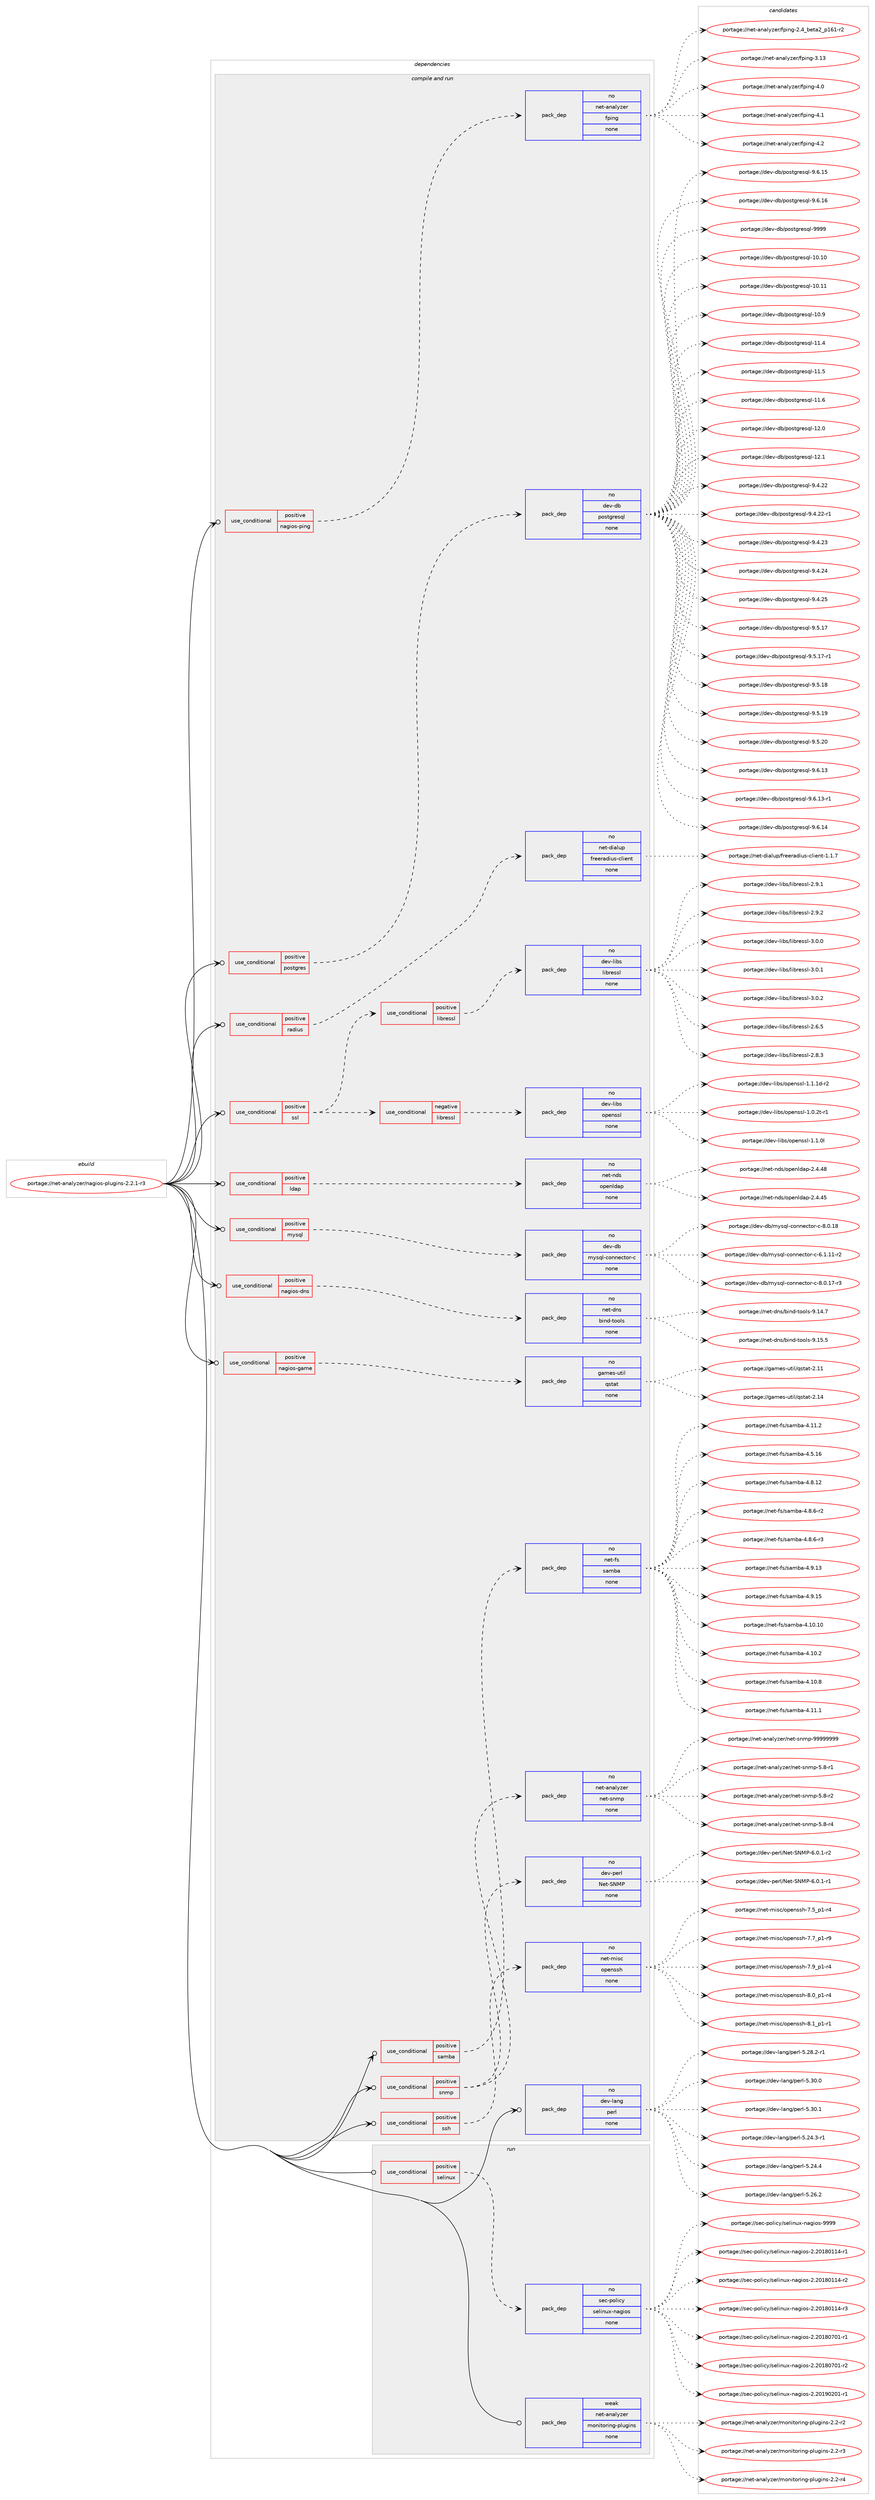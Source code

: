 digraph prolog {

# *************
# Graph options
# *************

newrank=true;
concentrate=true;
compound=true;
graph [rankdir=LR,fontname=Helvetica,fontsize=10,ranksep=1.5];#, ranksep=2.5, nodesep=0.2];
edge  [arrowhead=vee];
node  [fontname=Helvetica,fontsize=10];

# **********
# The ebuild
# **********

subgraph cluster_leftcol {
color=gray;
rank=same;
label=<<i>ebuild</i>>;
id [label="portage://net-analyzer/nagios-plugins-2.2.1-r3", color=red, width=4, href="../net-analyzer/nagios-plugins-2.2.1-r3.svg"];
}

# ****************
# The dependencies
# ****************

subgraph cluster_midcol {
color=gray;
label=<<i>dependencies</i>>;
subgraph cluster_compile {
fillcolor="#eeeeee";
style=filled;
label=<<i>compile</i>>;
}
subgraph cluster_compileandrun {
fillcolor="#eeeeee";
style=filled;
label=<<i>compile and run</i>>;
subgraph cond86497 {
dependency347045 [label=<<TABLE BORDER="0" CELLBORDER="1" CELLSPACING="0" CELLPADDING="4"><TR><TD ROWSPAN="3" CELLPADDING="10">use_conditional</TD></TR><TR><TD>positive</TD></TR><TR><TD>ldap</TD></TR></TABLE>>, shape=none, color=red];
subgraph pack254848 {
dependency347046 [label=<<TABLE BORDER="0" CELLBORDER="1" CELLSPACING="0" CELLPADDING="4" WIDTH="220"><TR><TD ROWSPAN="6" CELLPADDING="30">pack_dep</TD></TR><TR><TD WIDTH="110">no</TD></TR><TR><TD>net-nds</TD></TR><TR><TD>openldap</TD></TR><TR><TD>none</TD></TR><TR><TD></TD></TR></TABLE>>, shape=none, color=blue];
}
dependency347045:e -> dependency347046:w [weight=20,style="dashed",arrowhead="vee"];
}
id:e -> dependency347045:w [weight=20,style="solid",arrowhead="odotvee"];
subgraph cond86498 {
dependency347047 [label=<<TABLE BORDER="0" CELLBORDER="1" CELLSPACING="0" CELLPADDING="4"><TR><TD ROWSPAN="3" CELLPADDING="10">use_conditional</TD></TR><TR><TD>positive</TD></TR><TR><TD>mysql</TD></TR></TABLE>>, shape=none, color=red];
subgraph pack254849 {
dependency347048 [label=<<TABLE BORDER="0" CELLBORDER="1" CELLSPACING="0" CELLPADDING="4" WIDTH="220"><TR><TD ROWSPAN="6" CELLPADDING="30">pack_dep</TD></TR><TR><TD WIDTH="110">no</TD></TR><TR><TD>dev-db</TD></TR><TR><TD>mysql-connector-c</TD></TR><TR><TD>none</TD></TR><TR><TD></TD></TR></TABLE>>, shape=none, color=blue];
}
dependency347047:e -> dependency347048:w [weight=20,style="dashed",arrowhead="vee"];
}
id:e -> dependency347047:w [weight=20,style="solid",arrowhead="odotvee"];
subgraph cond86499 {
dependency347049 [label=<<TABLE BORDER="0" CELLBORDER="1" CELLSPACING="0" CELLPADDING="4"><TR><TD ROWSPAN="3" CELLPADDING="10">use_conditional</TD></TR><TR><TD>positive</TD></TR><TR><TD>nagios-dns</TD></TR></TABLE>>, shape=none, color=red];
subgraph pack254850 {
dependency347050 [label=<<TABLE BORDER="0" CELLBORDER="1" CELLSPACING="0" CELLPADDING="4" WIDTH="220"><TR><TD ROWSPAN="6" CELLPADDING="30">pack_dep</TD></TR><TR><TD WIDTH="110">no</TD></TR><TR><TD>net-dns</TD></TR><TR><TD>bind-tools</TD></TR><TR><TD>none</TD></TR><TR><TD></TD></TR></TABLE>>, shape=none, color=blue];
}
dependency347049:e -> dependency347050:w [weight=20,style="dashed",arrowhead="vee"];
}
id:e -> dependency347049:w [weight=20,style="solid",arrowhead="odotvee"];
subgraph cond86500 {
dependency347051 [label=<<TABLE BORDER="0" CELLBORDER="1" CELLSPACING="0" CELLPADDING="4"><TR><TD ROWSPAN="3" CELLPADDING="10">use_conditional</TD></TR><TR><TD>positive</TD></TR><TR><TD>nagios-game</TD></TR></TABLE>>, shape=none, color=red];
subgraph pack254851 {
dependency347052 [label=<<TABLE BORDER="0" CELLBORDER="1" CELLSPACING="0" CELLPADDING="4" WIDTH="220"><TR><TD ROWSPAN="6" CELLPADDING="30">pack_dep</TD></TR><TR><TD WIDTH="110">no</TD></TR><TR><TD>games-util</TD></TR><TR><TD>qstat</TD></TR><TR><TD>none</TD></TR><TR><TD></TD></TR></TABLE>>, shape=none, color=blue];
}
dependency347051:e -> dependency347052:w [weight=20,style="dashed",arrowhead="vee"];
}
id:e -> dependency347051:w [weight=20,style="solid",arrowhead="odotvee"];
subgraph cond86501 {
dependency347053 [label=<<TABLE BORDER="0" CELLBORDER="1" CELLSPACING="0" CELLPADDING="4"><TR><TD ROWSPAN="3" CELLPADDING="10">use_conditional</TD></TR><TR><TD>positive</TD></TR><TR><TD>nagios-ping</TD></TR></TABLE>>, shape=none, color=red];
subgraph pack254852 {
dependency347054 [label=<<TABLE BORDER="0" CELLBORDER="1" CELLSPACING="0" CELLPADDING="4" WIDTH="220"><TR><TD ROWSPAN="6" CELLPADDING="30">pack_dep</TD></TR><TR><TD WIDTH="110">no</TD></TR><TR><TD>net-analyzer</TD></TR><TR><TD>fping</TD></TR><TR><TD>none</TD></TR><TR><TD></TD></TR></TABLE>>, shape=none, color=blue];
}
dependency347053:e -> dependency347054:w [weight=20,style="dashed",arrowhead="vee"];
}
id:e -> dependency347053:w [weight=20,style="solid",arrowhead="odotvee"];
subgraph cond86502 {
dependency347055 [label=<<TABLE BORDER="0" CELLBORDER="1" CELLSPACING="0" CELLPADDING="4"><TR><TD ROWSPAN="3" CELLPADDING="10">use_conditional</TD></TR><TR><TD>positive</TD></TR><TR><TD>postgres</TD></TR></TABLE>>, shape=none, color=red];
subgraph pack254853 {
dependency347056 [label=<<TABLE BORDER="0" CELLBORDER="1" CELLSPACING="0" CELLPADDING="4" WIDTH="220"><TR><TD ROWSPAN="6" CELLPADDING="30">pack_dep</TD></TR><TR><TD WIDTH="110">no</TD></TR><TR><TD>dev-db</TD></TR><TR><TD>postgresql</TD></TR><TR><TD>none</TD></TR><TR><TD></TD></TR></TABLE>>, shape=none, color=blue];
}
dependency347055:e -> dependency347056:w [weight=20,style="dashed",arrowhead="vee"];
}
id:e -> dependency347055:w [weight=20,style="solid",arrowhead="odotvee"];
subgraph cond86503 {
dependency347057 [label=<<TABLE BORDER="0" CELLBORDER="1" CELLSPACING="0" CELLPADDING="4"><TR><TD ROWSPAN="3" CELLPADDING="10">use_conditional</TD></TR><TR><TD>positive</TD></TR><TR><TD>radius</TD></TR></TABLE>>, shape=none, color=red];
subgraph pack254854 {
dependency347058 [label=<<TABLE BORDER="0" CELLBORDER="1" CELLSPACING="0" CELLPADDING="4" WIDTH="220"><TR><TD ROWSPAN="6" CELLPADDING="30">pack_dep</TD></TR><TR><TD WIDTH="110">no</TD></TR><TR><TD>net-dialup</TD></TR><TR><TD>freeradius-client</TD></TR><TR><TD>none</TD></TR><TR><TD></TD></TR></TABLE>>, shape=none, color=blue];
}
dependency347057:e -> dependency347058:w [weight=20,style="dashed",arrowhead="vee"];
}
id:e -> dependency347057:w [weight=20,style="solid",arrowhead="odotvee"];
subgraph cond86504 {
dependency347059 [label=<<TABLE BORDER="0" CELLBORDER="1" CELLSPACING="0" CELLPADDING="4"><TR><TD ROWSPAN="3" CELLPADDING="10">use_conditional</TD></TR><TR><TD>positive</TD></TR><TR><TD>samba</TD></TR></TABLE>>, shape=none, color=red];
subgraph pack254855 {
dependency347060 [label=<<TABLE BORDER="0" CELLBORDER="1" CELLSPACING="0" CELLPADDING="4" WIDTH="220"><TR><TD ROWSPAN="6" CELLPADDING="30">pack_dep</TD></TR><TR><TD WIDTH="110">no</TD></TR><TR><TD>net-fs</TD></TR><TR><TD>samba</TD></TR><TR><TD>none</TD></TR><TR><TD></TD></TR></TABLE>>, shape=none, color=blue];
}
dependency347059:e -> dependency347060:w [weight=20,style="dashed",arrowhead="vee"];
}
id:e -> dependency347059:w [weight=20,style="solid",arrowhead="odotvee"];
subgraph cond86505 {
dependency347061 [label=<<TABLE BORDER="0" CELLBORDER="1" CELLSPACING="0" CELLPADDING="4"><TR><TD ROWSPAN="3" CELLPADDING="10">use_conditional</TD></TR><TR><TD>positive</TD></TR><TR><TD>snmp</TD></TR></TABLE>>, shape=none, color=red];
subgraph pack254856 {
dependency347062 [label=<<TABLE BORDER="0" CELLBORDER="1" CELLSPACING="0" CELLPADDING="4" WIDTH="220"><TR><TD ROWSPAN="6" CELLPADDING="30">pack_dep</TD></TR><TR><TD WIDTH="110">no</TD></TR><TR><TD>dev-perl</TD></TR><TR><TD>Net-SNMP</TD></TR><TR><TD>none</TD></TR><TR><TD></TD></TR></TABLE>>, shape=none, color=blue];
}
dependency347061:e -> dependency347062:w [weight=20,style="dashed",arrowhead="vee"];
subgraph pack254857 {
dependency347063 [label=<<TABLE BORDER="0" CELLBORDER="1" CELLSPACING="0" CELLPADDING="4" WIDTH="220"><TR><TD ROWSPAN="6" CELLPADDING="30">pack_dep</TD></TR><TR><TD WIDTH="110">no</TD></TR><TR><TD>net-analyzer</TD></TR><TR><TD>net-snmp</TD></TR><TR><TD>none</TD></TR><TR><TD></TD></TR></TABLE>>, shape=none, color=blue];
}
dependency347061:e -> dependency347063:w [weight=20,style="dashed",arrowhead="vee"];
}
id:e -> dependency347061:w [weight=20,style="solid",arrowhead="odotvee"];
subgraph cond86506 {
dependency347064 [label=<<TABLE BORDER="0" CELLBORDER="1" CELLSPACING="0" CELLPADDING="4"><TR><TD ROWSPAN="3" CELLPADDING="10">use_conditional</TD></TR><TR><TD>positive</TD></TR><TR><TD>ssh</TD></TR></TABLE>>, shape=none, color=red];
subgraph pack254858 {
dependency347065 [label=<<TABLE BORDER="0" CELLBORDER="1" CELLSPACING="0" CELLPADDING="4" WIDTH="220"><TR><TD ROWSPAN="6" CELLPADDING="30">pack_dep</TD></TR><TR><TD WIDTH="110">no</TD></TR><TR><TD>net-misc</TD></TR><TR><TD>openssh</TD></TR><TR><TD>none</TD></TR><TR><TD></TD></TR></TABLE>>, shape=none, color=blue];
}
dependency347064:e -> dependency347065:w [weight=20,style="dashed",arrowhead="vee"];
}
id:e -> dependency347064:w [weight=20,style="solid",arrowhead="odotvee"];
subgraph cond86507 {
dependency347066 [label=<<TABLE BORDER="0" CELLBORDER="1" CELLSPACING="0" CELLPADDING="4"><TR><TD ROWSPAN="3" CELLPADDING="10">use_conditional</TD></TR><TR><TD>positive</TD></TR><TR><TD>ssl</TD></TR></TABLE>>, shape=none, color=red];
subgraph cond86508 {
dependency347067 [label=<<TABLE BORDER="0" CELLBORDER="1" CELLSPACING="0" CELLPADDING="4"><TR><TD ROWSPAN="3" CELLPADDING="10">use_conditional</TD></TR><TR><TD>negative</TD></TR><TR><TD>libressl</TD></TR></TABLE>>, shape=none, color=red];
subgraph pack254859 {
dependency347068 [label=<<TABLE BORDER="0" CELLBORDER="1" CELLSPACING="0" CELLPADDING="4" WIDTH="220"><TR><TD ROWSPAN="6" CELLPADDING="30">pack_dep</TD></TR><TR><TD WIDTH="110">no</TD></TR><TR><TD>dev-libs</TD></TR><TR><TD>openssl</TD></TR><TR><TD>none</TD></TR><TR><TD></TD></TR></TABLE>>, shape=none, color=blue];
}
dependency347067:e -> dependency347068:w [weight=20,style="dashed",arrowhead="vee"];
}
dependency347066:e -> dependency347067:w [weight=20,style="dashed",arrowhead="vee"];
subgraph cond86509 {
dependency347069 [label=<<TABLE BORDER="0" CELLBORDER="1" CELLSPACING="0" CELLPADDING="4"><TR><TD ROWSPAN="3" CELLPADDING="10">use_conditional</TD></TR><TR><TD>positive</TD></TR><TR><TD>libressl</TD></TR></TABLE>>, shape=none, color=red];
subgraph pack254860 {
dependency347070 [label=<<TABLE BORDER="0" CELLBORDER="1" CELLSPACING="0" CELLPADDING="4" WIDTH="220"><TR><TD ROWSPAN="6" CELLPADDING="30">pack_dep</TD></TR><TR><TD WIDTH="110">no</TD></TR><TR><TD>dev-libs</TD></TR><TR><TD>libressl</TD></TR><TR><TD>none</TD></TR><TR><TD></TD></TR></TABLE>>, shape=none, color=blue];
}
dependency347069:e -> dependency347070:w [weight=20,style="dashed",arrowhead="vee"];
}
dependency347066:e -> dependency347069:w [weight=20,style="dashed",arrowhead="vee"];
}
id:e -> dependency347066:w [weight=20,style="solid",arrowhead="odotvee"];
subgraph pack254861 {
dependency347071 [label=<<TABLE BORDER="0" CELLBORDER="1" CELLSPACING="0" CELLPADDING="4" WIDTH="220"><TR><TD ROWSPAN="6" CELLPADDING="30">pack_dep</TD></TR><TR><TD WIDTH="110">no</TD></TR><TR><TD>dev-lang</TD></TR><TR><TD>perl</TD></TR><TR><TD>none</TD></TR><TR><TD></TD></TR></TABLE>>, shape=none, color=blue];
}
id:e -> dependency347071:w [weight=20,style="solid",arrowhead="odotvee"];
}
subgraph cluster_run {
fillcolor="#eeeeee";
style=filled;
label=<<i>run</i>>;
subgraph cond86510 {
dependency347072 [label=<<TABLE BORDER="0" CELLBORDER="1" CELLSPACING="0" CELLPADDING="4"><TR><TD ROWSPAN="3" CELLPADDING="10">use_conditional</TD></TR><TR><TD>positive</TD></TR><TR><TD>selinux</TD></TR></TABLE>>, shape=none, color=red];
subgraph pack254862 {
dependency347073 [label=<<TABLE BORDER="0" CELLBORDER="1" CELLSPACING="0" CELLPADDING="4" WIDTH="220"><TR><TD ROWSPAN="6" CELLPADDING="30">pack_dep</TD></TR><TR><TD WIDTH="110">no</TD></TR><TR><TD>sec-policy</TD></TR><TR><TD>selinux-nagios</TD></TR><TR><TD>none</TD></TR><TR><TD></TD></TR></TABLE>>, shape=none, color=blue];
}
dependency347072:e -> dependency347073:w [weight=20,style="dashed",arrowhead="vee"];
}
id:e -> dependency347072:w [weight=20,style="solid",arrowhead="odot"];
subgraph pack254863 {
dependency347074 [label=<<TABLE BORDER="0" CELLBORDER="1" CELLSPACING="0" CELLPADDING="4" WIDTH="220"><TR><TD ROWSPAN="6" CELLPADDING="30">pack_dep</TD></TR><TR><TD WIDTH="110">weak</TD></TR><TR><TD>net-analyzer</TD></TR><TR><TD>monitoring-plugins</TD></TR><TR><TD>none</TD></TR><TR><TD></TD></TR></TABLE>>, shape=none, color=blue];
}
id:e -> dependency347074:w [weight=20,style="solid",arrowhead="odot"];
}
}

# **************
# The candidates
# **************

subgraph cluster_choices {
rank=same;
color=gray;
label=<<i>candidates</i>>;

subgraph choice254848 {
color=black;
nodesep=1;
choiceportage11010111645110100115471111121011101081009711245504652465253 [label="portage://net-nds/openldap-2.4.45", color=red, width=4,href="../net-nds/openldap-2.4.45.svg"];
choiceportage11010111645110100115471111121011101081009711245504652465256 [label="portage://net-nds/openldap-2.4.48", color=red, width=4,href="../net-nds/openldap-2.4.48.svg"];
dependency347046:e -> choiceportage11010111645110100115471111121011101081009711245504652465253:w [style=dotted,weight="100"];
dependency347046:e -> choiceportage11010111645110100115471111121011101081009711245504652465256:w [style=dotted,weight="100"];
}
subgraph choice254849 {
color=black;
nodesep=1;
choiceportage1001011184510098471091211151131084599111110110101991161111144599455446494649494511450 [label="portage://dev-db/mysql-connector-c-6.1.11-r2", color=red, width=4,href="../dev-db/mysql-connector-c-6.1.11-r2.svg"];
choiceportage1001011184510098471091211151131084599111110110101991161111144599455646484649554511451 [label="portage://dev-db/mysql-connector-c-8.0.17-r3", color=red, width=4,href="../dev-db/mysql-connector-c-8.0.17-r3.svg"];
choiceportage100101118451009847109121115113108459911111011010199116111114459945564648464956 [label="portage://dev-db/mysql-connector-c-8.0.18", color=red, width=4,href="../dev-db/mysql-connector-c-8.0.18.svg"];
dependency347048:e -> choiceportage1001011184510098471091211151131084599111110110101991161111144599455446494649494511450:w [style=dotted,weight="100"];
dependency347048:e -> choiceportage1001011184510098471091211151131084599111110110101991161111144599455646484649554511451:w [style=dotted,weight="100"];
dependency347048:e -> choiceportage100101118451009847109121115113108459911111011010199116111114459945564648464956:w [style=dotted,weight="100"];
}
subgraph choice254850 {
color=black;
nodesep=1;
choiceportage1101011164510011011547981051101004511611111110811545574649524655 [label="portage://net-dns/bind-tools-9.14.7", color=red, width=4,href="../net-dns/bind-tools-9.14.7.svg"];
choiceportage1101011164510011011547981051101004511611111110811545574649534653 [label="portage://net-dns/bind-tools-9.15.5", color=red, width=4,href="../net-dns/bind-tools-9.15.5.svg"];
dependency347050:e -> choiceportage1101011164510011011547981051101004511611111110811545574649524655:w [style=dotted,weight="100"];
dependency347050:e -> choiceportage1101011164510011011547981051101004511611111110811545574649534653:w [style=dotted,weight="100"];
}
subgraph choice254851 {
color=black;
nodesep=1;
choiceportage103971091011154511711610510847113115116971164550464949 [label="portage://games-util/qstat-2.11", color=red, width=4,href="../games-util/qstat-2.11.svg"];
choiceportage103971091011154511711610510847113115116971164550464952 [label="portage://games-util/qstat-2.14", color=red, width=4,href="../games-util/qstat-2.14.svg"];
dependency347052:e -> choiceportage103971091011154511711610510847113115116971164550464949:w [style=dotted,weight="100"];
dependency347052:e -> choiceportage103971091011154511711610510847113115116971164550464952:w [style=dotted,weight="100"];
}
subgraph choice254852 {
color=black;
nodesep=1;
choiceportage110101116459711097108121122101114471021121051101034550465295981011169750951124954494511450 [label="portage://net-analyzer/fping-2.4_beta2_p161-r2", color=red, width=4,href="../net-analyzer/fping-2.4_beta2_p161-r2.svg"];
choiceportage110101116459711097108121122101114471021121051101034551464951 [label="portage://net-analyzer/fping-3.13", color=red, width=4,href="../net-analyzer/fping-3.13.svg"];
choiceportage1101011164597110971081211221011144710211210511010345524648 [label="portage://net-analyzer/fping-4.0", color=red, width=4,href="../net-analyzer/fping-4.0.svg"];
choiceportage1101011164597110971081211221011144710211210511010345524649 [label="portage://net-analyzer/fping-4.1", color=red, width=4,href="../net-analyzer/fping-4.1.svg"];
choiceportage1101011164597110971081211221011144710211210511010345524650 [label="portage://net-analyzer/fping-4.2", color=red, width=4,href="../net-analyzer/fping-4.2.svg"];
dependency347054:e -> choiceportage110101116459711097108121122101114471021121051101034550465295981011169750951124954494511450:w [style=dotted,weight="100"];
dependency347054:e -> choiceportage110101116459711097108121122101114471021121051101034551464951:w [style=dotted,weight="100"];
dependency347054:e -> choiceportage1101011164597110971081211221011144710211210511010345524648:w [style=dotted,weight="100"];
dependency347054:e -> choiceportage1101011164597110971081211221011144710211210511010345524649:w [style=dotted,weight="100"];
dependency347054:e -> choiceportage1101011164597110971081211221011144710211210511010345524650:w [style=dotted,weight="100"];
}
subgraph choice254853 {
color=black;
nodesep=1;
choiceportage100101118451009847112111115116103114101115113108454948464948 [label="portage://dev-db/postgresql-10.10", color=red, width=4,href="../dev-db/postgresql-10.10.svg"];
choiceportage100101118451009847112111115116103114101115113108454948464949 [label="portage://dev-db/postgresql-10.11", color=red, width=4,href="../dev-db/postgresql-10.11.svg"];
choiceportage1001011184510098471121111151161031141011151131084549484657 [label="portage://dev-db/postgresql-10.9", color=red, width=4,href="../dev-db/postgresql-10.9.svg"];
choiceportage1001011184510098471121111151161031141011151131084549494652 [label="portage://dev-db/postgresql-11.4", color=red, width=4,href="../dev-db/postgresql-11.4.svg"];
choiceportage1001011184510098471121111151161031141011151131084549494653 [label="portage://dev-db/postgresql-11.5", color=red, width=4,href="../dev-db/postgresql-11.5.svg"];
choiceportage1001011184510098471121111151161031141011151131084549494654 [label="portage://dev-db/postgresql-11.6", color=red, width=4,href="../dev-db/postgresql-11.6.svg"];
choiceportage1001011184510098471121111151161031141011151131084549504648 [label="portage://dev-db/postgresql-12.0", color=red, width=4,href="../dev-db/postgresql-12.0.svg"];
choiceportage1001011184510098471121111151161031141011151131084549504649 [label="portage://dev-db/postgresql-12.1", color=red, width=4,href="../dev-db/postgresql-12.1.svg"];
choiceportage10010111845100984711211111511610311410111511310845574652465050 [label="portage://dev-db/postgresql-9.4.22", color=red, width=4,href="../dev-db/postgresql-9.4.22.svg"];
choiceportage100101118451009847112111115116103114101115113108455746524650504511449 [label="portage://dev-db/postgresql-9.4.22-r1", color=red, width=4,href="../dev-db/postgresql-9.4.22-r1.svg"];
choiceportage10010111845100984711211111511610311410111511310845574652465051 [label="portage://dev-db/postgresql-9.4.23", color=red, width=4,href="../dev-db/postgresql-9.4.23.svg"];
choiceportage10010111845100984711211111511610311410111511310845574652465052 [label="portage://dev-db/postgresql-9.4.24", color=red, width=4,href="../dev-db/postgresql-9.4.24.svg"];
choiceportage10010111845100984711211111511610311410111511310845574652465053 [label="portage://dev-db/postgresql-9.4.25", color=red, width=4,href="../dev-db/postgresql-9.4.25.svg"];
choiceportage10010111845100984711211111511610311410111511310845574653464955 [label="portage://dev-db/postgresql-9.5.17", color=red, width=4,href="../dev-db/postgresql-9.5.17.svg"];
choiceportage100101118451009847112111115116103114101115113108455746534649554511449 [label="portage://dev-db/postgresql-9.5.17-r1", color=red, width=4,href="../dev-db/postgresql-9.5.17-r1.svg"];
choiceportage10010111845100984711211111511610311410111511310845574653464956 [label="portage://dev-db/postgresql-9.5.18", color=red, width=4,href="../dev-db/postgresql-9.5.18.svg"];
choiceportage10010111845100984711211111511610311410111511310845574653464957 [label="portage://dev-db/postgresql-9.5.19", color=red, width=4,href="../dev-db/postgresql-9.5.19.svg"];
choiceportage10010111845100984711211111511610311410111511310845574653465048 [label="portage://dev-db/postgresql-9.5.20", color=red, width=4,href="../dev-db/postgresql-9.5.20.svg"];
choiceportage10010111845100984711211111511610311410111511310845574654464951 [label="portage://dev-db/postgresql-9.6.13", color=red, width=4,href="../dev-db/postgresql-9.6.13.svg"];
choiceportage100101118451009847112111115116103114101115113108455746544649514511449 [label="portage://dev-db/postgresql-9.6.13-r1", color=red, width=4,href="../dev-db/postgresql-9.6.13-r1.svg"];
choiceportage10010111845100984711211111511610311410111511310845574654464952 [label="portage://dev-db/postgresql-9.6.14", color=red, width=4,href="../dev-db/postgresql-9.6.14.svg"];
choiceportage10010111845100984711211111511610311410111511310845574654464953 [label="portage://dev-db/postgresql-9.6.15", color=red, width=4,href="../dev-db/postgresql-9.6.15.svg"];
choiceportage10010111845100984711211111511610311410111511310845574654464954 [label="portage://dev-db/postgresql-9.6.16", color=red, width=4,href="../dev-db/postgresql-9.6.16.svg"];
choiceportage1001011184510098471121111151161031141011151131084557575757 [label="portage://dev-db/postgresql-9999", color=red, width=4,href="../dev-db/postgresql-9999.svg"];
dependency347056:e -> choiceportage100101118451009847112111115116103114101115113108454948464948:w [style=dotted,weight="100"];
dependency347056:e -> choiceportage100101118451009847112111115116103114101115113108454948464949:w [style=dotted,weight="100"];
dependency347056:e -> choiceportage1001011184510098471121111151161031141011151131084549484657:w [style=dotted,weight="100"];
dependency347056:e -> choiceportage1001011184510098471121111151161031141011151131084549494652:w [style=dotted,weight="100"];
dependency347056:e -> choiceportage1001011184510098471121111151161031141011151131084549494653:w [style=dotted,weight="100"];
dependency347056:e -> choiceportage1001011184510098471121111151161031141011151131084549494654:w [style=dotted,weight="100"];
dependency347056:e -> choiceportage1001011184510098471121111151161031141011151131084549504648:w [style=dotted,weight="100"];
dependency347056:e -> choiceportage1001011184510098471121111151161031141011151131084549504649:w [style=dotted,weight="100"];
dependency347056:e -> choiceportage10010111845100984711211111511610311410111511310845574652465050:w [style=dotted,weight="100"];
dependency347056:e -> choiceportage100101118451009847112111115116103114101115113108455746524650504511449:w [style=dotted,weight="100"];
dependency347056:e -> choiceportage10010111845100984711211111511610311410111511310845574652465051:w [style=dotted,weight="100"];
dependency347056:e -> choiceportage10010111845100984711211111511610311410111511310845574652465052:w [style=dotted,weight="100"];
dependency347056:e -> choiceportage10010111845100984711211111511610311410111511310845574652465053:w [style=dotted,weight="100"];
dependency347056:e -> choiceportage10010111845100984711211111511610311410111511310845574653464955:w [style=dotted,weight="100"];
dependency347056:e -> choiceportage100101118451009847112111115116103114101115113108455746534649554511449:w [style=dotted,weight="100"];
dependency347056:e -> choiceportage10010111845100984711211111511610311410111511310845574653464956:w [style=dotted,weight="100"];
dependency347056:e -> choiceportage10010111845100984711211111511610311410111511310845574653464957:w [style=dotted,weight="100"];
dependency347056:e -> choiceportage10010111845100984711211111511610311410111511310845574653465048:w [style=dotted,weight="100"];
dependency347056:e -> choiceportage10010111845100984711211111511610311410111511310845574654464951:w [style=dotted,weight="100"];
dependency347056:e -> choiceportage100101118451009847112111115116103114101115113108455746544649514511449:w [style=dotted,weight="100"];
dependency347056:e -> choiceportage10010111845100984711211111511610311410111511310845574654464952:w [style=dotted,weight="100"];
dependency347056:e -> choiceportage10010111845100984711211111511610311410111511310845574654464953:w [style=dotted,weight="100"];
dependency347056:e -> choiceportage10010111845100984711211111511610311410111511310845574654464954:w [style=dotted,weight="100"];
dependency347056:e -> choiceportage1001011184510098471121111151161031141011151131084557575757:w [style=dotted,weight="100"];
}
subgraph choice254854 {
color=black;
nodesep=1;
choiceportage110101116451001059710811711247102114101101114971001051171154599108105101110116454946494655 [label="portage://net-dialup/freeradius-client-1.1.7", color=red, width=4,href="../net-dialup/freeradius-client-1.1.7.svg"];
dependency347058:e -> choiceportage110101116451001059710811711247102114101101114971001051171154599108105101110116454946494655:w [style=dotted,weight="100"];
}
subgraph choice254855 {
color=black;
nodesep=1;
choiceportage11010111645102115471159710998974552464948464948 [label="portage://net-fs/samba-4.10.10", color=red, width=4,href="../net-fs/samba-4.10.10.svg"];
choiceportage110101116451021154711597109989745524649484650 [label="portage://net-fs/samba-4.10.2", color=red, width=4,href="../net-fs/samba-4.10.2.svg"];
choiceportage110101116451021154711597109989745524649484656 [label="portage://net-fs/samba-4.10.8", color=red, width=4,href="../net-fs/samba-4.10.8.svg"];
choiceportage110101116451021154711597109989745524649494649 [label="portage://net-fs/samba-4.11.1", color=red, width=4,href="../net-fs/samba-4.11.1.svg"];
choiceportage110101116451021154711597109989745524649494650 [label="portage://net-fs/samba-4.11.2", color=red, width=4,href="../net-fs/samba-4.11.2.svg"];
choiceportage110101116451021154711597109989745524653464954 [label="portage://net-fs/samba-4.5.16", color=red, width=4,href="../net-fs/samba-4.5.16.svg"];
choiceportage110101116451021154711597109989745524656464950 [label="portage://net-fs/samba-4.8.12", color=red, width=4,href="../net-fs/samba-4.8.12.svg"];
choiceportage11010111645102115471159710998974552465646544511450 [label="portage://net-fs/samba-4.8.6-r2", color=red, width=4,href="../net-fs/samba-4.8.6-r2.svg"];
choiceportage11010111645102115471159710998974552465646544511451 [label="portage://net-fs/samba-4.8.6-r3", color=red, width=4,href="../net-fs/samba-4.8.6-r3.svg"];
choiceportage110101116451021154711597109989745524657464951 [label="portage://net-fs/samba-4.9.13", color=red, width=4,href="../net-fs/samba-4.9.13.svg"];
choiceportage110101116451021154711597109989745524657464953 [label="portage://net-fs/samba-4.9.15", color=red, width=4,href="../net-fs/samba-4.9.15.svg"];
dependency347060:e -> choiceportage11010111645102115471159710998974552464948464948:w [style=dotted,weight="100"];
dependency347060:e -> choiceportage110101116451021154711597109989745524649484650:w [style=dotted,weight="100"];
dependency347060:e -> choiceportage110101116451021154711597109989745524649484656:w [style=dotted,weight="100"];
dependency347060:e -> choiceportage110101116451021154711597109989745524649494649:w [style=dotted,weight="100"];
dependency347060:e -> choiceportage110101116451021154711597109989745524649494650:w [style=dotted,weight="100"];
dependency347060:e -> choiceportage110101116451021154711597109989745524653464954:w [style=dotted,weight="100"];
dependency347060:e -> choiceportage110101116451021154711597109989745524656464950:w [style=dotted,weight="100"];
dependency347060:e -> choiceportage11010111645102115471159710998974552465646544511450:w [style=dotted,weight="100"];
dependency347060:e -> choiceportage11010111645102115471159710998974552465646544511451:w [style=dotted,weight="100"];
dependency347060:e -> choiceportage110101116451021154711597109989745524657464951:w [style=dotted,weight="100"];
dependency347060:e -> choiceportage110101116451021154711597109989745524657464953:w [style=dotted,weight="100"];
}
subgraph choice254856 {
color=black;
nodesep=1;
choiceportage10010111845112101114108477810111645837877804554464846494511449 [label="portage://dev-perl/Net-SNMP-6.0.1-r1", color=red, width=4,href="../dev-perl/Net-SNMP-6.0.1-r1.svg"];
choiceportage10010111845112101114108477810111645837877804554464846494511450 [label="portage://dev-perl/Net-SNMP-6.0.1-r2", color=red, width=4,href="../dev-perl/Net-SNMP-6.0.1-r2.svg"];
dependency347062:e -> choiceportage10010111845112101114108477810111645837877804554464846494511449:w [style=dotted,weight="100"];
dependency347062:e -> choiceportage10010111845112101114108477810111645837877804554464846494511450:w [style=dotted,weight="100"];
}
subgraph choice254857 {
color=black;
nodesep=1;
choiceportage1101011164597110971081211221011144711010111645115110109112455346564511449 [label="portage://net-analyzer/net-snmp-5.8-r1", color=red, width=4,href="../net-analyzer/net-snmp-5.8-r1.svg"];
choiceportage1101011164597110971081211221011144711010111645115110109112455346564511450 [label="portage://net-analyzer/net-snmp-5.8-r2", color=red, width=4,href="../net-analyzer/net-snmp-5.8-r2.svg"];
choiceportage1101011164597110971081211221011144711010111645115110109112455346564511452 [label="portage://net-analyzer/net-snmp-5.8-r4", color=red, width=4,href="../net-analyzer/net-snmp-5.8-r4.svg"];
choiceportage1101011164597110971081211221011144711010111645115110109112455757575757575757 [label="portage://net-analyzer/net-snmp-99999999", color=red, width=4,href="../net-analyzer/net-snmp-99999999.svg"];
dependency347063:e -> choiceportage1101011164597110971081211221011144711010111645115110109112455346564511449:w [style=dotted,weight="100"];
dependency347063:e -> choiceportage1101011164597110971081211221011144711010111645115110109112455346564511450:w [style=dotted,weight="100"];
dependency347063:e -> choiceportage1101011164597110971081211221011144711010111645115110109112455346564511452:w [style=dotted,weight="100"];
dependency347063:e -> choiceportage1101011164597110971081211221011144711010111645115110109112455757575757575757:w [style=dotted,weight="100"];
}
subgraph choice254858 {
color=black;
nodesep=1;
choiceportage1101011164510910511599471111121011101151151044555465395112494511452 [label="portage://net-misc/openssh-7.5_p1-r4", color=red, width=4,href="../net-misc/openssh-7.5_p1-r4.svg"];
choiceportage1101011164510910511599471111121011101151151044555465595112494511457 [label="portage://net-misc/openssh-7.7_p1-r9", color=red, width=4,href="../net-misc/openssh-7.7_p1-r9.svg"];
choiceportage1101011164510910511599471111121011101151151044555465795112494511452 [label="portage://net-misc/openssh-7.9_p1-r4", color=red, width=4,href="../net-misc/openssh-7.9_p1-r4.svg"];
choiceportage1101011164510910511599471111121011101151151044556464895112494511452 [label="portage://net-misc/openssh-8.0_p1-r4", color=red, width=4,href="../net-misc/openssh-8.0_p1-r4.svg"];
choiceportage1101011164510910511599471111121011101151151044556464995112494511449 [label="portage://net-misc/openssh-8.1_p1-r1", color=red, width=4,href="../net-misc/openssh-8.1_p1-r1.svg"];
dependency347065:e -> choiceportage1101011164510910511599471111121011101151151044555465395112494511452:w [style=dotted,weight="100"];
dependency347065:e -> choiceportage1101011164510910511599471111121011101151151044555465595112494511457:w [style=dotted,weight="100"];
dependency347065:e -> choiceportage1101011164510910511599471111121011101151151044555465795112494511452:w [style=dotted,weight="100"];
dependency347065:e -> choiceportage1101011164510910511599471111121011101151151044556464895112494511452:w [style=dotted,weight="100"];
dependency347065:e -> choiceportage1101011164510910511599471111121011101151151044556464995112494511449:w [style=dotted,weight="100"];
}
subgraph choice254859 {
color=black;
nodesep=1;
choiceportage1001011184510810598115471111121011101151151084549464846501164511449 [label="portage://dev-libs/openssl-1.0.2t-r1", color=red, width=4,href="../dev-libs/openssl-1.0.2t-r1.svg"];
choiceportage100101118451081059811547111112101110115115108454946494648108 [label="portage://dev-libs/openssl-1.1.0l", color=red, width=4,href="../dev-libs/openssl-1.1.0l.svg"];
choiceportage1001011184510810598115471111121011101151151084549464946491004511450 [label="portage://dev-libs/openssl-1.1.1d-r2", color=red, width=4,href="../dev-libs/openssl-1.1.1d-r2.svg"];
dependency347068:e -> choiceportage1001011184510810598115471111121011101151151084549464846501164511449:w [style=dotted,weight="100"];
dependency347068:e -> choiceportage100101118451081059811547111112101110115115108454946494648108:w [style=dotted,weight="100"];
dependency347068:e -> choiceportage1001011184510810598115471111121011101151151084549464946491004511450:w [style=dotted,weight="100"];
}
subgraph choice254860 {
color=black;
nodesep=1;
choiceportage10010111845108105981154710810598114101115115108455046544653 [label="portage://dev-libs/libressl-2.6.5", color=red, width=4,href="../dev-libs/libressl-2.6.5.svg"];
choiceportage10010111845108105981154710810598114101115115108455046564651 [label="portage://dev-libs/libressl-2.8.3", color=red, width=4,href="../dev-libs/libressl-2.8.3.svg"];
choiceportage10010111845108105981154710810598114101115115108455046574649 [label="portage://dev-libs/libressl-2.9.1", color=red, width=4,href="../dev-libs/libressl-2.9.1.svg"];
choiceportage10010111845108105981154710810598114101115115108455046574650 [label="portage://dev-libs/libressl-2.9.2", color=red, width=4,href="../dev-libs/libressl-2.9.2.svg"];
choiceportage10010111845108105981154710810598114101115115108455146484648 [label="portage://dev-libs/libressl-3.0.0", color=red, width=4,href="../dev-libs/libressl-3.0.0.svg"];
choiceportage10010111845108105981154710810598114101115115108455146484649 [label="portage://dev-libs/libressl-3.0.1", color=red, width=4,href="../dev-libs/libressl-3.0.1.svg"];
choiceportage10010111845108105981154710810598114101115115108455146484650 [label="portage://dev-libs/libressl-3.0.2", color=red, width=4,href="../dev-libs/libressl-3.0.2.svg"];
dependency347070:e -> choiceportage10010111845108105981154710810598114101115115108455046544653:w [style=dotted,weight="100"];
dependency347070:e -> choiceportage10010111845108105981154710810598114101115115108455046564651:w [style=dotted,weight="100"];
dependency347070:e -> choiceportage10010111845108105981154710810598114101115115108455046574649:w [style=dotted,weight="100"];
dependency347070:e -> choiceportage10010111845108105981154710810598114101115115108455046574650:w [style=dotted,weight="100"];
dependency347070:e -> choiceportage10010111845108105981154710810598114101115115108455146484648:w [style=dotted,weight="100"];
dependency347070:e -> choiceportage10010111845108105981154710810598114101115115108455146484649:w [style=dotted,weight="100"];
dependency347070:e -> choiceportage10010111845108105981154710810598114101115115108455146484650:w [style=dotted,weight="100"];
}
subgraph choice254861 {
color=black;
nodesep=1;
choiceportage100101118451089711010347112101114108455346505246514511449 [label="portage://dev-lang/perl-5.24.3-r1", color=red, width=4,href="../dev-lang/perl-5.24.3-r1.svg"];
choiceportage10010111845108971101034711210111410845534650524652 [label="portage://dev-lang/perl-5.24.4", color=red, width=4,href="../dev-lang/perl-5.24.4.svg"];
choiceportage10010111845108971101034711210111410845534650544650 [label="portage://dev-lang/perl-5.26.2", color=red, width=4,href="../dev-lang/perl-5.26.2.svg"];
choiceportage100101118451089711010347112101114108455346505646504511449 [label="portage://dev-lang/perl-5.28.2-r1", color=red, width=4,href="../dev-lang/perl-5.28.2-r1.svg"];
choiceportage10010111845108971101034711210111410845534651484648 [label="portage://dev-lang/perl-5.30.0", color=red, width=4,href="../dev-lang/perl-5.30.0.svg"];
choiceportage10010111845108971101034711210111410845534651484649 [label="portage://dev-lang/perl-5.30.1", color=red, width=4,href="../dev-lang/perl-5.30.1.svg"];
dependency347071:e -> choiceportage100101118451089711010347112101114108455346505246514511449:w [style=dotted,weight="100"];
dependency347071:e -> choiceportage10010111845108971101034711210111410845534650524652:w [style=dotted,weight="100"];
dependency347071:e -> choiceportage10010111845108971101034711210111410845534650544650:w [style=dotted,weight="100"];
dependency347071:e -> choiceportage100101118451089711010347112101114108455346505646504511449:w [style=dotted,weight="100"];
dependency347071:e -> choiceportage10010111845108971101034711210111410845534651484648:w [style=dotted,weight="100"];
dependency347071:e -> choiceportage10010111845108971101034711210111410845534651484649:w [style=dotted,weight="100"];
}
subgraph choice254862 {
color=black;
nodesep=1;
choiceportage11510199451121111081059912147115101108105110117120451109710310511111545504650484956484949524511449 [label="portage://sec-policy/selinux-nagios-2.20180114-r1", color=red, width=4,href="../sec-policy/selinux-nagios-2.20180114-r1.svg"];
choiceportage11510199451121111081059912147115101108105110117120451109710310511111545504650484956484949524511450 [label="portage://sec-policy/selinux-nagios-2.20180114-r2", color=red, width=4,href="../sec-policy/selinux-nagios-2.20180114-r2.svg"];
choiceportage11510199451121111081059912147115101108105110117120451109710310511111545504650484956484949524511451 [label="portage://sec-policy/selinux-nagios-2.20180114-r3", color=red, width=4,href="../sec-policy/selinux-nagios-2.20180114-r3.svg"];
choiceportage11510199451121111081059912147115101108105110117120451109710310511111545504650484956485548494511449 [label="portage://sec-policy/selinux-nagios-2.20180701-r1", color=red, width=4,href="../sec-policy/selinux-nagios-2.20180701-r1.svg"];
choiceportage11510199451121111081059912147115101108105110117120451109710310511111545504650484956485548494511450 [label="portage://sec-policy/selinux-nagios-2.20180701-r2", color=red, width=4,href="../sec-policy/selinux-nagios-2.20180701-r2.svg"];
choiceportage11510199451121111081059912147115101108105110117120451109710310511111545504650484957485048494511449 [label="portage://sec-policy/selinux-nagios-2.20190201-r1", color=red, width=4,href="../sec-policy/selinux-nagios-2.20190201-r1.svg"];
choiceportage1151019945112111108105991214711510110810511011712045110971031051111154557575757 [label="portage://sec-policy/selinux-nagios-9999", color=red, width=4,href="../sec-policy/selinux-nagios-9999.svg"];
dependency347073:e -> choiceportage11510199451121111081059912147115101108105110117120451109710310511111545504650484956484949524511449:w [style=dotted,weight="100"];
dependency347073:e -> choiceportage11510199451121111081059912147115101108105110117120451109710310511111545504650484956484949524511450:w [style=dotted,weight="100"];
dependency347073:e -> choiceportage11510199451121111081059912147115101108105110117120451109710310511111545504650484956484949524511451:w [style=dotted,weight="100"];
dependency347073:e -> choiceportage11510199451121111081059912147115101108105110117120451109710310511111545504650484956485548494511449:w [style=dotted,weight="100"];
dependency347073:e -> choiceportage11510199451121111081059912147115101108105110117120451109710310511111545504650484956485548494511450:w [style=dotted,weight="100"];
dependency347073:e -> choiceportage11510199451121111081059912147115101108105110117120451109710310511111545504650484957485048494511449:w [style=dotted,weight="100"];
dependency347073:e -> choiceportage1151019945112111108105991214711510110810511011712045110971031051111154557575757:w [style=dotted,weight="100"];
}
subgraph choice254863 {
color=black;
nodesep=1;
choiceportage1101011164597110971081211221011144710911111010511611111410511010345112108117103105110115455046504511450 [label="portage://net-analyzer/monitoring-plugins-2.2-r2", color=red, width=4,href="../net-analyzer/monitoring-plugins-2.2-r2.svg"];
choiceportage1101011164597110971081211221011144710911111010511611111410511010345112108117103105110115455046504511451 [label="portage://net-analyzer/monitoring-plugins-2.2-r3", color=red, width=4,href="../net-analyzer/monitoring-plugins-2.2-r3.svg"];
choiceportage1101011164597110971081211221011144710911111010511611111410511010345112108117103105110115455046504511452 [label="portage://net-analyzer/monitoring-plugins-2.2-r4", color=red, width=4,href="../net-analyzer/monitoring-plugins-2.2-r4.svg"];
dependency347074:e -> choiceportage1101011164597110971081211221011144710911111010511611111410511010345112108117103105110115455046504511450:w [style=dotted,weight="100"];
dependency347074:e -> choiceportage1101011164597110971081211221011144710911111010511611111410511010345112108117103105110115455046504511451:w [style=dotted,weight="100"];
dependency347074:e -> choiceportage1101011164597110971081211221011144710911111010511611111410511010345112108117103105110115455046504511452:w [style=dotted,weight="100"];
}
}

}
